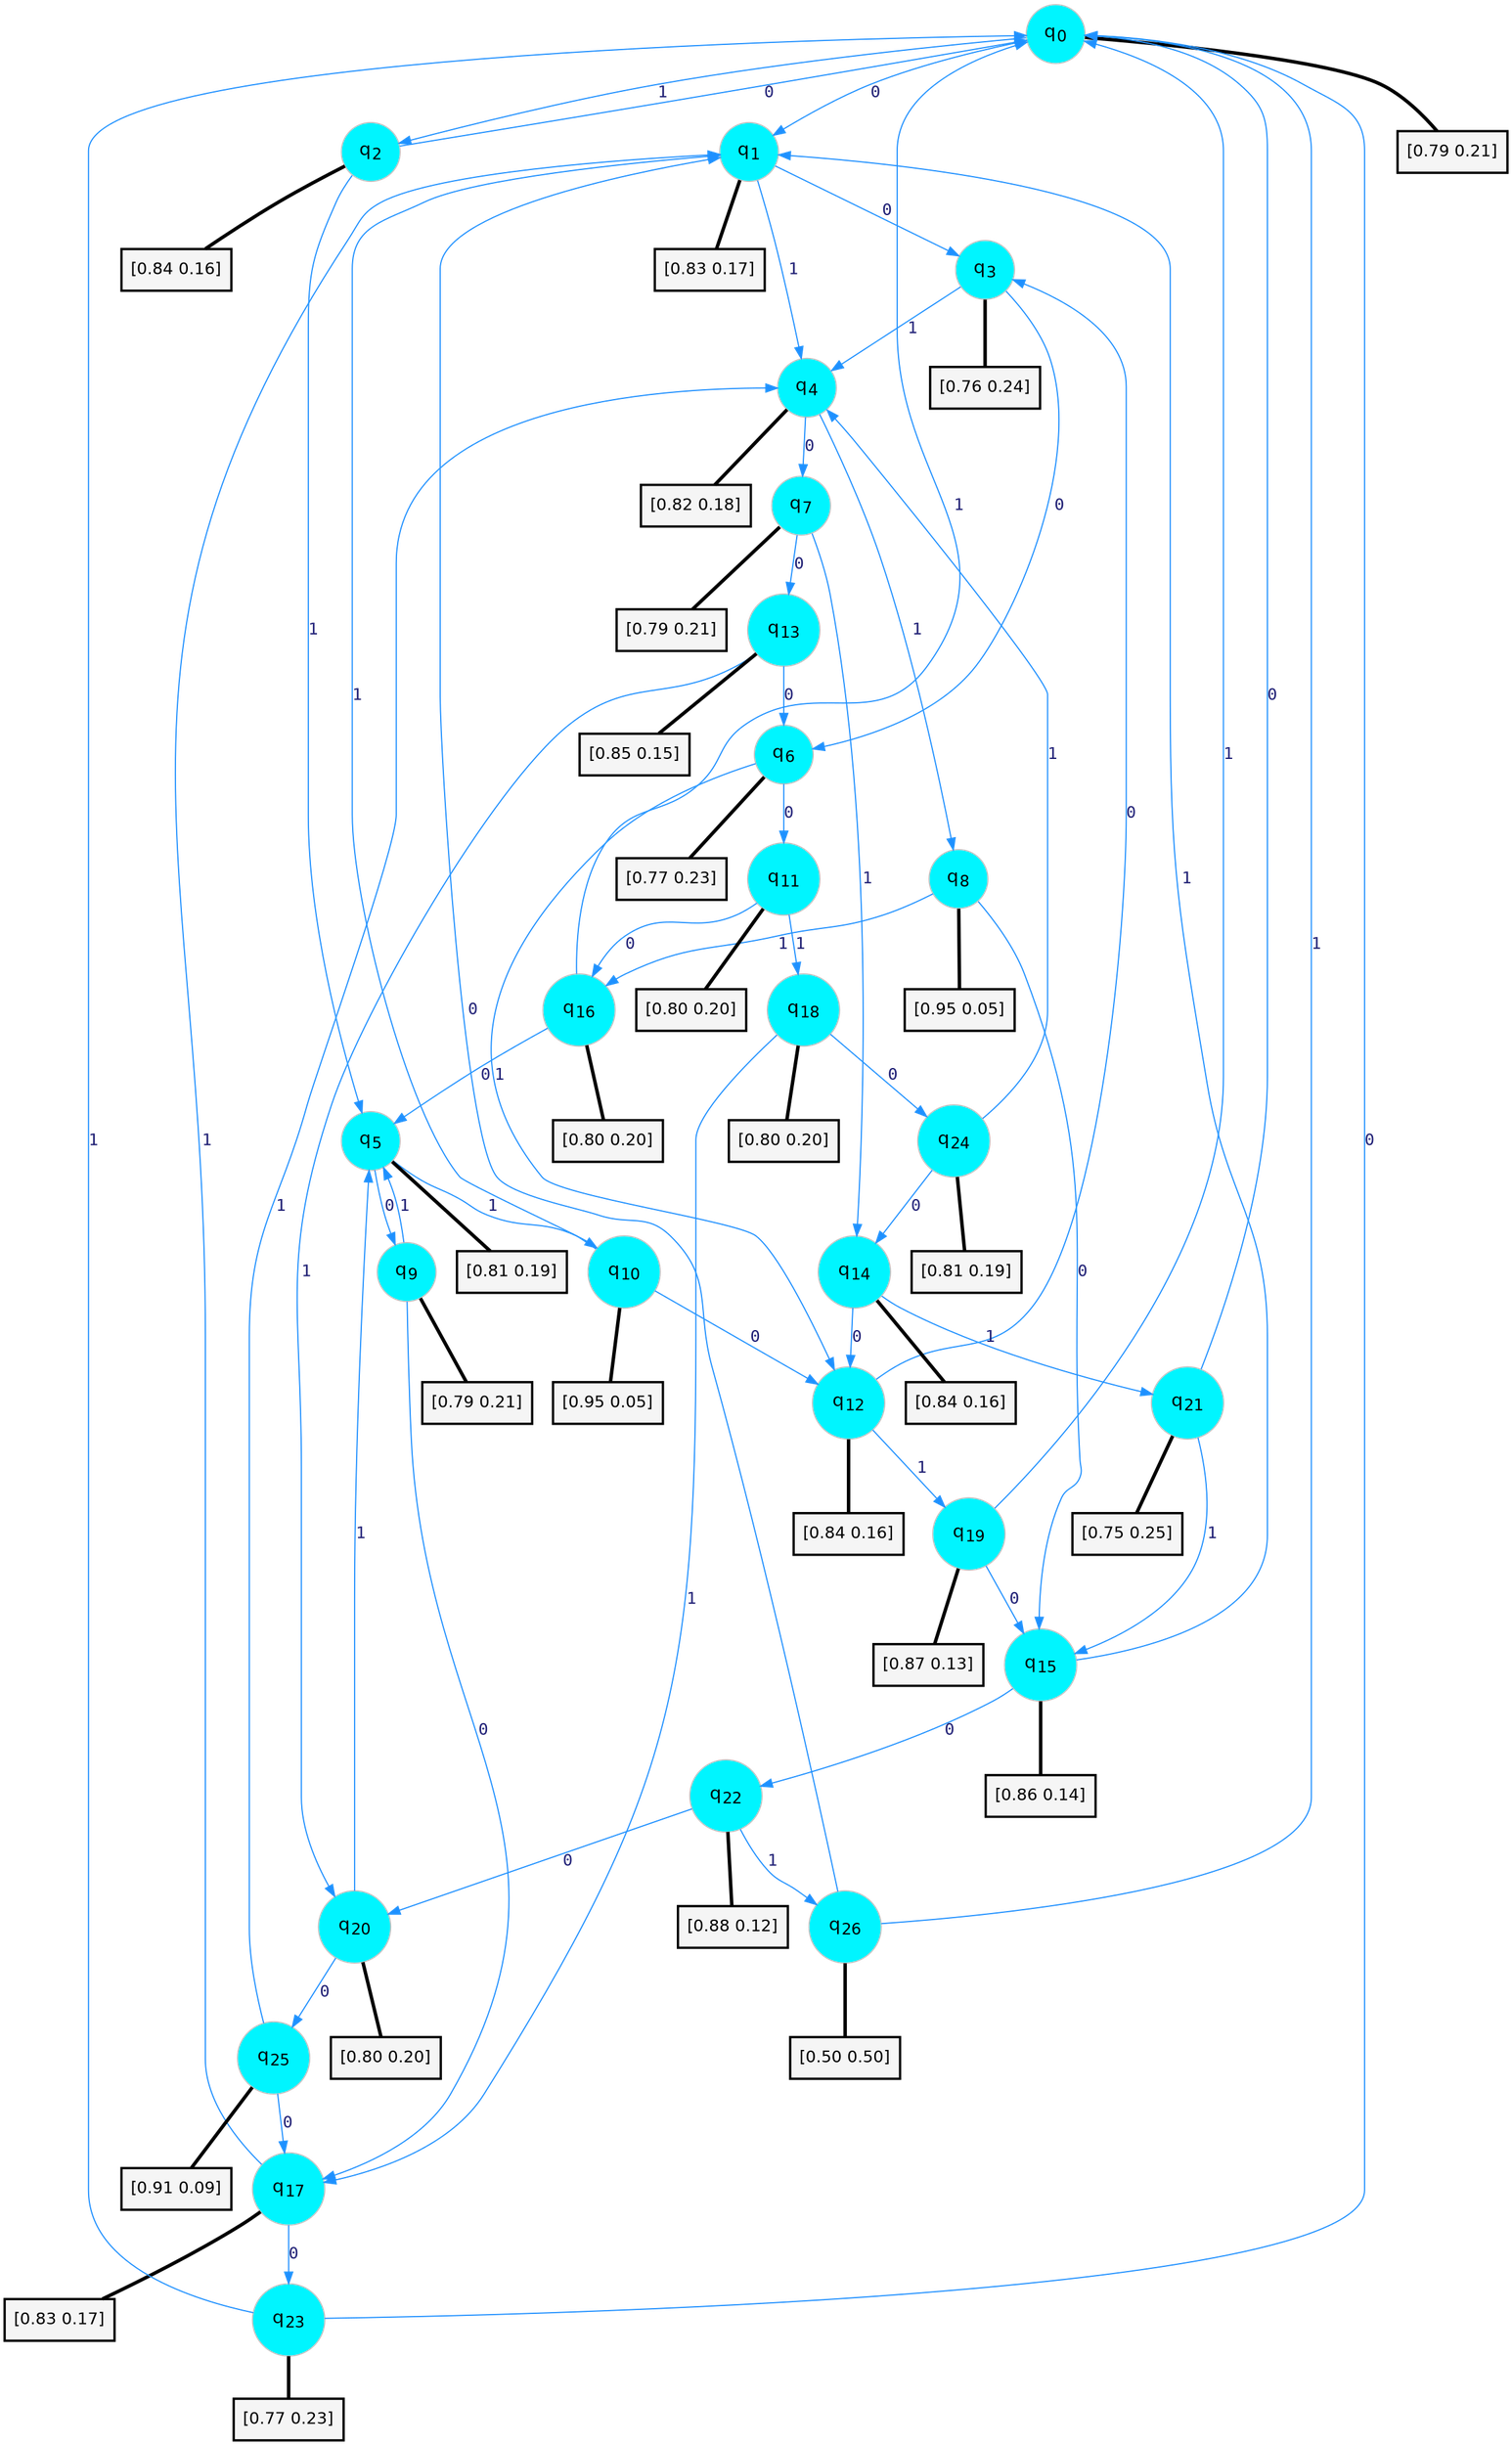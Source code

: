 digraph G {
graph [
bgcolor=transparent, dpi=300, rankdir=TD, size="40,25"];
node [
color=gray, fillcolor=turquoise1, fontcolor=black, fontname=Helvetica, fontsize=16, fontweight=bold, shape=circle, style=filled];
edge [
arrowsize=1, color=dodgerblue1, fontcolor=midnightblue, fontname=courier, fontweight=bold, penwidth=1, style=solid, weight=20];
0[label=<q<SUB>0</SUB>>];
1[label=<q<SUB>1</SUB>>];
2[label=<q<SUB>2</SUB>>];
3[label=<q<SUB>3</SUB>>];
4[label=<q<SUB>4</SUB>>];
5[label=<q<SUB>5</SUB>>];
6[label=<q<SUB>6</SUB>>];
7[label=<q<SUB>7</SUB>>];
8[label=<q<SUB>8</SUB>>];
9[label=<q<SUB>9</SUB>>];
10[label=<q<SUB>10</SUB>>];
11[label=<q<SUB>11</SUB>>];
12[label=<q<SUB>12</SUB>>];
13[label=<q<SUB>13</SUB>>];
14[label=<q<SUB>14</SUB>>];
15[label=<q<SUB>15</SUB>>];
16[label=<q<SUB>16</SUB>>];
17[label=<q<SUB>17</SUB>>];
18[label=<q<SUB>18</SUB>>];
19[label=<q<SUB>19</SUB>>];
20[label=<q<SUB>20</SUB>>];
21[label=<q<SUB>21</SUB>>];
22[label=<q<SUB>22</SUB>>];
23[label=<q<SUB>23</SUB>>];
24[label=<q<SUB>24</SUB>>];
25[label=<q<SUB>25</SUB>>];
26[label=<q<SUB>26</SUB>>];
27[label="[0.79 0.21]", shape=box,fontcolor=black, fontname=Helvetica, fontsize=14, penwidth=2, fillcolor=whitesmoke,color=black];
28[label="[0.83 0.17]", shape=box,fontcolor=black, fontname=Helvetica, fontsize=14, penwidth=2, fillcolor=whitesmoke,color=black];
29[label="[0.84 0.16]", shape=box,fontcolor=black, fontname=Helvetica, fontsize=14, penwidth=2, fillcolor=whitesmoke,color=black];
30[label="[0.76 0.24]", shape=box,fontcolor=black, fontname=Helvetica, fontsize=14, penwidth=2, fillcolor=whitesmoke,color=black];
31[label="[0.82 0.18]", shape=box,fontcolor=black, fontname=Helvetica, fontsize=14, penwidth=2, fillcolor=whitesmoke,color=black];
32[label="[0.81 0.19]", shape=box,fontcolor=black, fontname=Helvetica, fontsize=14, penwidth=2, fillcolor=whitesmoke,color=black];
33[label="[0.77 0.23]", shape=box,fontcolor=black, fontname=Helvetica, fontsize=14, penwidth=2, fillcolor=whitesmoke,color=black];
34[label="[0.79 0.21]", shape=box,fontcolor=black, fontname=Helvetica, fontsize=14, penwidth=2, fillcolor=whitesmoke,color=black];
35[label="[0.95 0.05]", shape=box,fontcolor=black, fontname=Helvetica, fontsize=14, penwidth=2, fillcolor=whitesmoke,color=black];
36[label="[0.79 0.21]", shape=box,fontcolor=black, fontname=Helvetica, fontsize=14, penwidth=2, fillcolor=whitesmoke,color=black];
37[label="[0.95 0.05]", shape=box,fontcolor=black, fontname=Helvetica, fontsize=14, penwidth=2, fillcolor=whitesmoke,color=black];
38[label="[0.80 0.20]", shape=box,fontcolor=black, fontname=Helvetica, fontsize=14, penwidth=2, fillcolor=whitesmoke,color=black];
39[label="[0.84 0.16]", shape=box,fontcolor=black, fontname=Helvetica, fontsize=14, penwidth=2, fillcolor=whitesmoke,color=black];
40[label="[0.85 0.15]", shape=box,fontcolor=black, fontname=Helvetica, fontsize=14, penwidth=2, fillcolor=whitesmoke,color=black];
41[label="[0.84 0.16]", shape=box,fontcolor=black, fontname=Helvetica, fontsize=14, penwidth=2, fillcolor=whitesmoke,color=black];
42[label="[0.86 0.14]", shape=box,fontcolor=black, fontname=Helvetica, fontsize=14, penwidth=2, fillcolor=whitesmoke,color=black];
43[label="[0.80 0.20]", shape=box,fontcolor=black, fontname=Helvetica, fontsize=14, penwidth=2, fillcolor=whitesmoke,color=black];
44[label="[0.83 0.17]", shape=box,fontcolor=black, fontname=Helvetica, fontsize=14, penwidth=2, fillcolor=whitesmoke,color=black];
45[label="[0.80 0.20]", shape=box,fontcolor=black, fontname=Helvetica, fontsize=14, penwidth=2, fillcolor=whitesmoke,color=black];
46[label="[0.87 0.13]", shape=box,fontcolor=black, fontname=Helvetica, fontsize=14, penwidth=2, fillcolor=whitesmoke,color=black];
47[label="[0.80 0.20]", shape=box,fontcolor=black, fontname=Helvetica, fontsize=14, penwidth=2, fillcolor=whitesmoke,color=black];
48[label="[0.75 0.25]", shape=box,fontcolor=black, fontname=Helvetica, fontsize=14, penwidth=2, fillcolor=whitesmoke,color=black];
49[label="[0.88 0.12]", shape=box,fontcolor=black, fontname=Helvetica, fontsize=14, penwidth=2, fillcolor=whitesmoke,color=black];
50[label="[0.77 0.23]", shape=box,fontcolor=black, fontname=Helvetica, fontsize=14, penwidth=2, fillcolor=whitesmoke,color=black];
51[label="[0.81 0.19]", shape=box,fontcolor=black, fontname=Helvetica, fontsize=14, penwidth=2, fillcolor=whitesmoke,color=black];
52[label="[0.91 0.09]", shape=box,fontcolor=black, fontname=Helvetica, fontsize=14, penwidth=2, fillcolor=whitesmoke,color=black];
53[label="[0.50 0.50]", shape=box,fontcolor=black, fontname=Helvetica, fontsize=14, penwidth=2, fillcolor=whitesmoke,color=black];
0->1 [label=0];
0->2 [label=1];
0->27 [arrowhead=none, penwidth=3,color=black];
1->3 [label=0];
1->4 [label=1];
1->28 [arrowhead=none, penwidth=3,color=black];
2->0 [label=0];
2->5 [label=1];
2->29 [arrowhead=none, penwidth=3,color=black];
3->6 [label=0];
3->4 [label=1];
3->30 [arrowhead=none, penwidth=3,color=black];
4->7 [label=0];
4->8 [label=1];
4->31 [arrowhead=none, penwidth=3,color=black];
5->9 [label=0];
5->10 [label=1];
5->32 [arrowhead=none, penwidth=3,color=black];
6->11 [label=0];
6->12 [label=1];
6->33 [arrowhead=none, penwidth=3,color=black];
7->13 [label=0];
7->14 [label=1];
7->34 [arrowhead=none, penwidth=3,color=black];
8->15 [label=0];
8->16 [label=1];
8->35 [arrowhead=none, penwidth=3,color=black];
9->17 [label=0];
9->5 [label=1];
9->36 [arrowhead=none, penwidth=3,color=black];
10->12 [label=0];
10->1 [label=1];
10->37 [arrowhead=none, penwidth=3,color=black];
11->16 [label=0];
11->18 [label=1];
11->38 [arrowhead=none, penwidth=3,color=black];
12->3 [label=0];
12->19 [label=1];
12->39 [arrowhead=none, penwidth=3,color=black];
13->6 [label=0];
13->20 [label=1];
13->40 [arrowhead=none, penwidth=3,color=black];
14->12 [label=0];
14->21 [label=1];
14->41 [arrowhead=none, penwidth=3,color=black];
15->22 [label=0];
15->1 [label=1];
15->42 [arrowhead=none, penwidth=3,color=black];
16->5 [label=0];
16->0 [label=1];
16->43 [arrowhead=none, penwidth=3,color=black];
17->23 [label=0];
17->1 [label=1];
17->44 [arrowhead=none, penwidth=3,color=black];
18->24 [label=0];
18->17 [label=1];
18->45 [arrowhead=none, penwidth=3,color=black];
19->15 [label=0];
19->0 [label=1];
19->46 [arrowhead=none, penwidth=3,color=black];
20->25 [label=0];
20->5 [label=1];
20->47 [arrowhead=none, penwidth=3,color=black];
21->0 [label=0];
21->15 [label=1];
21->48 [arrowhead=none, penwidth=3,color=black];
22->20 [label=0];
22->26 [label=1];
22->49 [arrowhead=none, penwidth=3,color=black];
23->0 [label=0];
23->0 [label=1];
23->50 [arrowhead=none, penwidth=3,color=black];
24->14 [label=0];
24->4 [label=1];
24->51 [arrowhead=none, penwidth=3,color=black];
25->17 [label=0];
25->4 [label=1];
25->52 [arrowhead=none, penwidth=3,color=black];
26->1 [label=0];
26->0 [label=1];
26->53 [arrowhead=none, penwidth=3,color=black];
}
